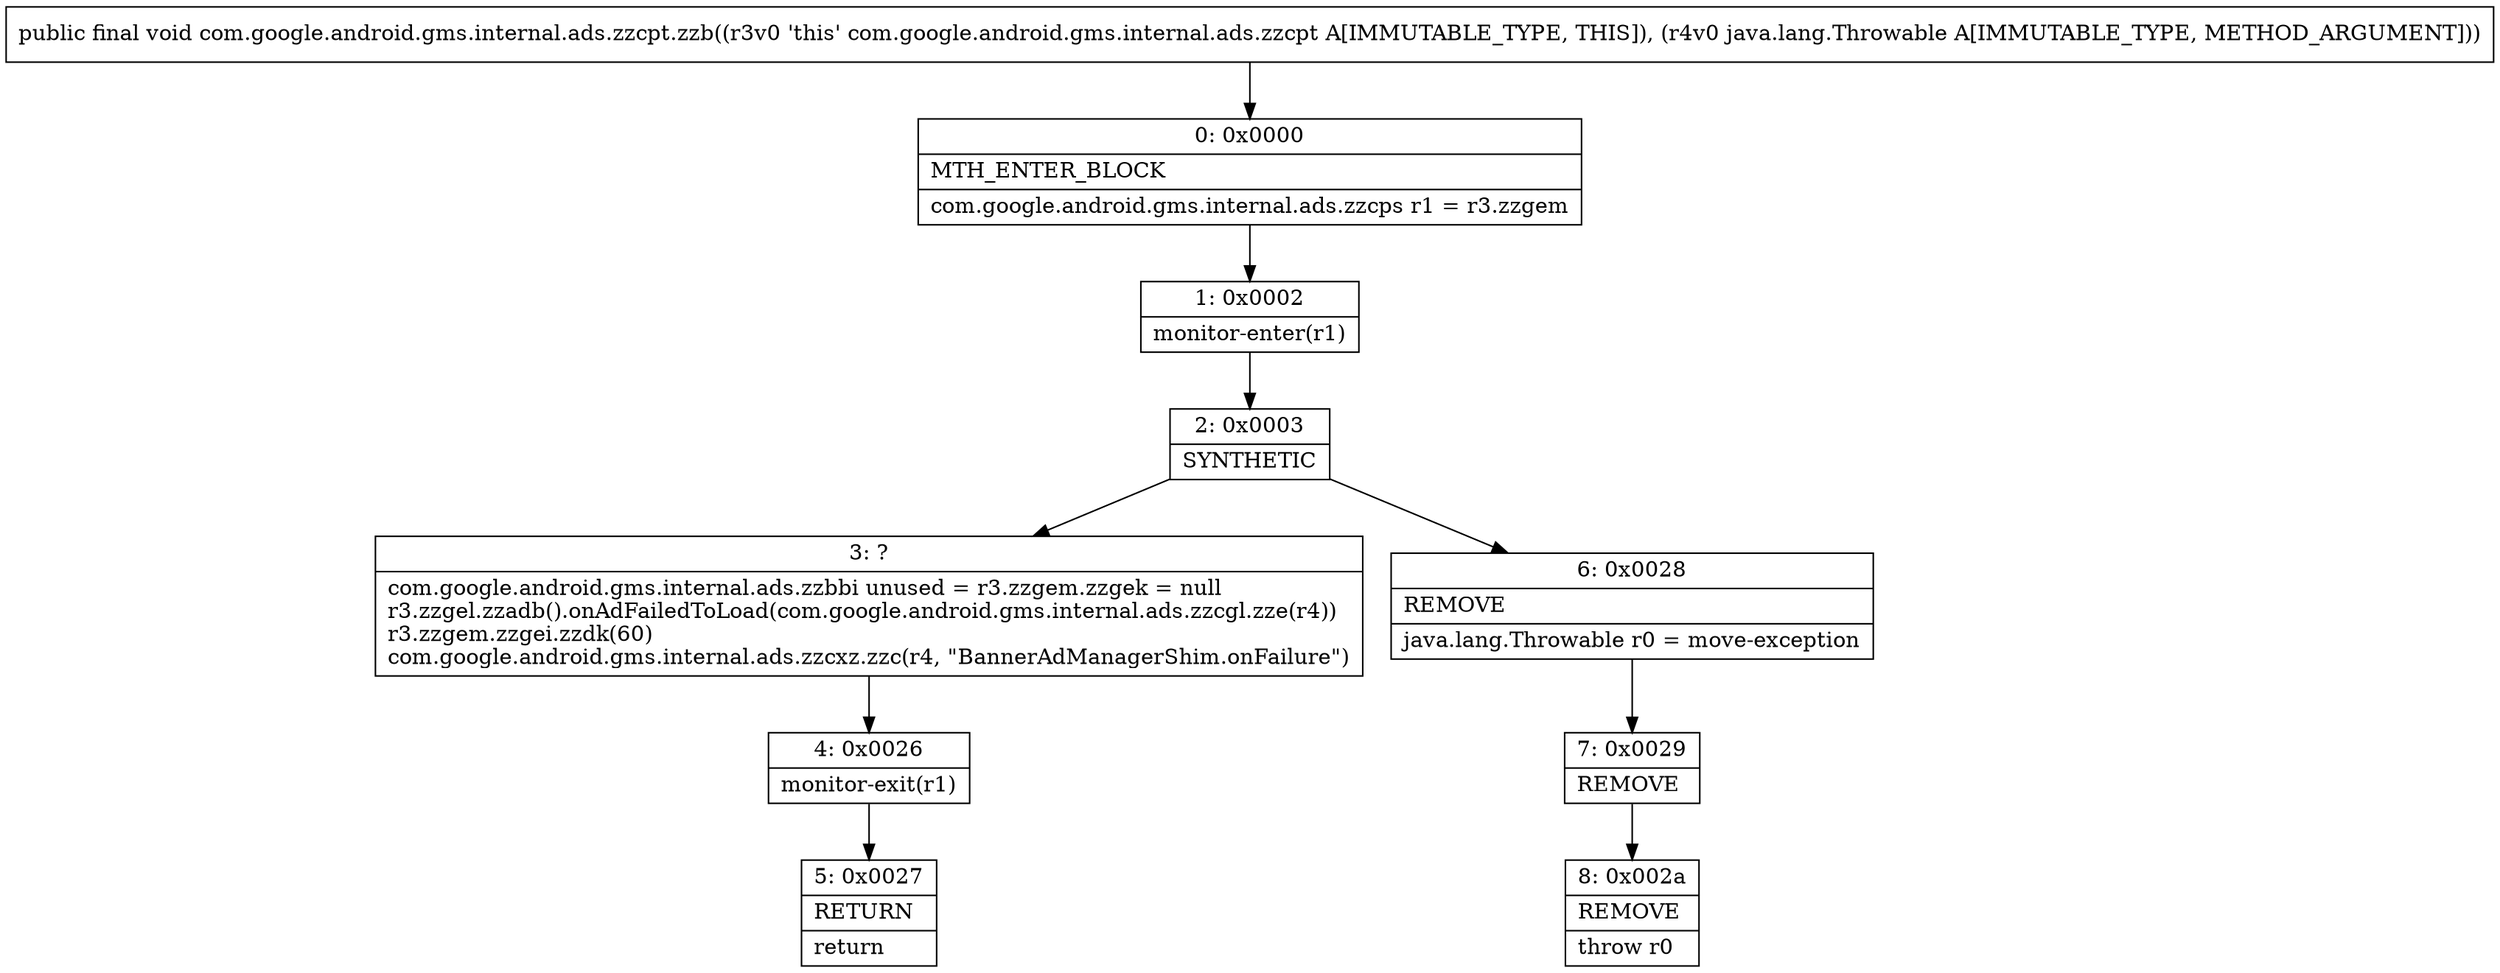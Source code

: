 digraph "CFG forcom.google.android.gms.internal.ads.zzcpt.zzb(Ljava\/lang\/Throwable;)V" {
Node_0 [shape=record,label="{0\:\ 0x0000|MTH_ENTER_BLOCK\l|com.google.android.gms.internal.ads.zzcps r1 = r3.zzgem\l}"];
Node_1 [shape=record,label="{1\:\ 0x0002|monitor\-enter(r1)\l}"];
Node_2 [shape=record,label="{2\:\ 0x0003|SYNTHETIC\l}"];
Node_3 [shape=record,label="{3\:\ ?|com.google.android.gms.internal.ads.zzbbi unused = r3.zzgem.zzgek = null\lr3.zzgel.zzadb().onAdFailedToLoad(com.google.android.gms.internal.ads.zzcgl.zze(r4))\lr3.zzgem.zzgei.zzdk(60)\lcom.google.android.gms.internal.ads.zzcxz.zzc(r4, \"BannerAdManagerShim.onFailure\")\l}"];
Node_4 [shape=record,label="{4\:\ 0x0026|monitor\-exit(r1)\l}"];
Node_5 [shape=record,label="{5\:\ 0x0027|RETURN\l|return\l}"];
Node_6 [shape=record,label="{6\:\ 0x0028|REMOVE\l|java.lang.Throwable r0 = move\-exception\l}"];
Node_7 [shape=record,label="{7\:\ 0x0029|REMOVE\l}"];
Node_8 [shape=record,label="{8\:\ 0x002a|REMOVE\l|throw r0\l}"];
MethodNode[shape=record,label="{public final void com.google.android.gms.internal.ads.zzcpt.zzb((r3v0 'this' com.google.android.gms.internal.ads.zzcpt A[IMMUTABLE_TYPE, THIS]), (r4v0 java.lang.Throwable A[IMMUTABLE_TYPE, METHOD_ARGUMENT])) }"];
MethodNode -> Node_0;
Node_0 -> Node_1;
Node_1 -> Node_2;
Node_2 -> Node_3;
Node_2 -> Node_6;
Node_3 -> Node_4;
Node_4 -> Node_5;
Node_6 -> Node_7;
Node_7 -> Node_8;
}


